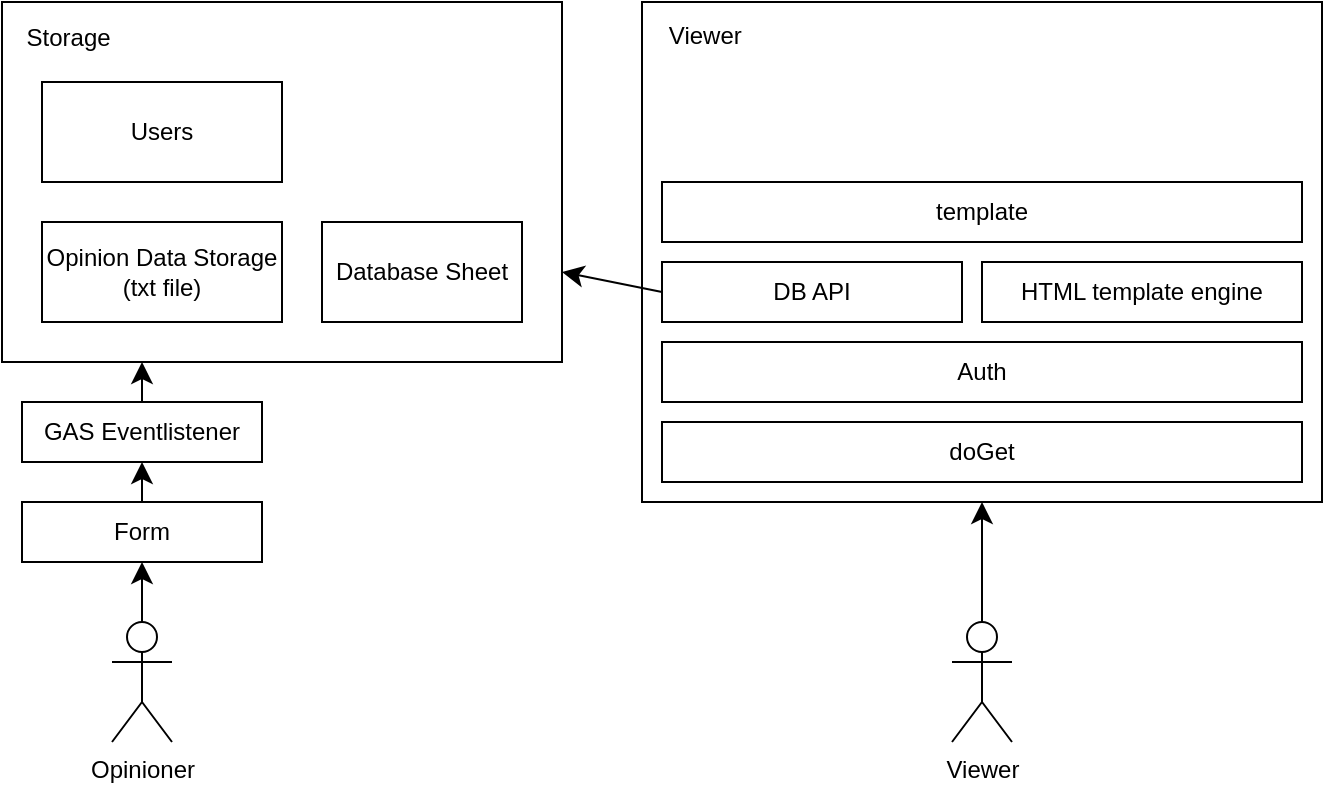 <mxfile version="27.2.0">
  <diagram name="Page-1" id="cHRDMyTGD_ESkzY9gLPF">
    <mxGraphModel dx="719" dy="690" grid="1" gridSize="10" guides="1" tooltips="1" connect="1" arrows="1" fold="1" page="1" pageScale="1" pageWidth="850" pageHeight="1100" math="0" shadow="0">
      <root>
        <mxCell id="0" />
        <mxCell id="1" parent="0" />
        <mxCell id="P3A-uFCwaK7npJCqHC7t-20" value="Storage&amp;nbsp; &amp;nbsp; &amp;nbsp; &amp;nbsp; &amp;nbsp; &amp;nbsp; &amp;nbsp; &amp;nbsp; &amp;nbsp; &amp;nbsp; &amp;nbsp; &amp;nbsp; &amp;nbsp; &amp;nbsp; &amp;nbsp; &amp;nbsp; &amp;nbsp; &amp;nbsp; &amp;nbsp; &amp;nbsp; &amp;nbsp; &amp;nbsp; &amp;nbsp; &amp;nbsp; &amp;nbsp; &amp;nbsp; &amp;nbsp; &amp;nbsp; &amp;nbsp; &amp;nbsp; &amp;nbsp; &amp;nbsp;&amp;nbsp;&lt;div&gt;&lt;br&gt;&lt;/div&gt;&lt;div&gt;&lt;br&gt;&lt;/div&gt;&lt;div&gt;&lt;br&gt;&lt;/div&gt;&lt;div&gt;&lt;br&gt;&lt;/div&gt;&lt;div&gt;&lt;br&gt;&lt;/div&gt;&lt;div&gt;&lt;br&gt;&lt;/div&gt;&lt;div&gt;&lt;br&gt;&lt;/div&gt;&lt;div&gt;&lt;br&gt;&lt;/div&gt;&lt;div&gt;&lt;br&gt;&lt;/div&gt;&lt;div&gt;&lt;br&gt;&lt;/div&gt;" style="rounded=0;whiteSpace=wrap;html=1;" vertex="1" parent="1">
          <mxGeometry x="40" y="130" width="280" height="180" as="geometry" />
        </mxCell>
        <mxCell id="P3A-uFCwaK7npJCqHC7t-25" style="edgeStyle=none;curved=1;rounded=0;orthogonalLoop=1;jettySize=auto;html=1;entryX=0.5;entryY=1;entryDx=0;entryDy=0;fontSize=12;startSize=8;endSize=8;" edge="1" parent="1" source="ynM9vg0t6gELt2GVZ1Xw-1" target="P3A-uFCwaK7npJCqHC7t-24">
          <mxGeometry relative="1" as="geometry" />
        </mxCell>
        <mxCell id="ynM9vg0t6gELt2GVZ1Xw-1" value="Form" style="rounded=0;whiteSpace=wrap;html=1;" parent="1" vertex="1">
          <mxGeometry x="50" y="380" width="120" height="30" as="geometry" />
        </mxCell>
        <mxCell id="P3A-uFCwaK7npJCqHC7t-5" style="edgeStyle=none;curved=1;rounded=0;orthogonalLoop=1;jettySize=auto;html=1;entryX=0.5;entryY=1;entryDx=0;entryDy=0;fontSize=12;startSize=8;endSize=8;" edge="1" parent="1" source="P3A-uFCwaK7npJCqHC7t-2" target="ynM9vg0t6gELt2GVZ1Xw-1">
          <mxGeometry relative="1" as="geometry" />
        </mxCell>
        <mxCell id="P3A-uFCwaK7npJCqHC7t-2" value="Opinioner" style="shape=umlActor;verticalLabelPosition=bottom;verticalAlign=top;html=1;outlineConnect=0;" vertex="1" parent="1">
          <mxGeometry x="95" y="440" width="30" height="60" as="geometry" />
        </mxCell>
        <mxCell id="P3A-uFCwaK7npJCqHC7t-7" value="Database Sheet" style="rounded=0;whiteSpace=wrap;html=1;" vertex="1" parent="1">
          <mxGeometry x="200" y="240" width="100" height="50" as="geometry" />
        </mxCell>
        <mxCell id="P3A-uFCwaK7npJCqHC7t-8" value="Opinion Data Storage&lt;div&gt;(txt file)&lt;/div&gt;" style="rounded=0;whiteSpace=wrap;html=1;" vertex="1" parent="1">
          <mxGeometry x="60" y="240" width="120" height="50" as="geometry" />
        </mxCell>
        <mxCell id="P3A-uFCwaK7npJCqHC7t-19" value="" style="group" vertex="1" connectable="0" parent="1">
          <mxGeometry x="360" y="130" width="340" height="250" as="geometry" />
        </mxCell>
        <mxCell id="P3A-uFCwaK7npJCqHC7t-11" value="Viewer&amp;nbsp; &amp;nbsp; &amp;nbsp; &amp;nbsp; &amp;nbsp; &amp;nbsp; &amp;nbsp; &amp;nbsp; &amp;nbsp; &amp;nbsp; &amp;nbsp; &amp;nbsp; &amp;nbsp; &amp;nbsp; &amp;nbsp; &amp;nbsp; &amp;nbsp; &amp;nbsp; &amp;nbsp; &amp;nbsp; &amp;nbsp; &amp;nbsp; &amp;nbsp; &amp;nbsp; &amp;nbsp; &amp;nbsp; &amp;nbsp; &amp;nbsp; &amp;nbsp; &amp;nbsp; &amp;nbsp; &amp;nbsp; &amp;nbsp; &amp;nbsp; &amp;nbsp; &amp;nbsp; &amp;nbsp; &amp;nbsp; &amp;nbsp; &amp;nbsp; &amp;nbsp; &amp;nbsp;&lt;div&gt;&lt;br&gt;&lt;/div&gt;&lt;div&gt;&lt;br&gt;&lt;/div&gt;&lt;div&gt;&lt;br&gt;&lt;/div&gt;&lt;div&gt;&lt;br&gt;&lt;/div&gt;&lt;div&gt;&lt;br&gt;&lt;/div&gt;&lt;div&gt;&lt;br&gt;&lt;/div&gt;&lt;div&gt;&lt;br&gt;&lt;/div&gt;&lt;div&gt;&lt;br&gt;&lt;/div&gt;&lt;div&gt;&lt;br&gt;&lt;/div&gt;&lt;div&gt;&lt;br&gt;&lt;/div&gt;&lt;div&gt;&lt;br&gt;&lt;/div&gt;&lt;div&gt;&lt;br&gt;&lt;/div&gt;&lt;div&gt;&lt;br&gt;&lt;/div&gt;&lt;div&gt;&lt;br&gt;&lt;/div&gt;&lt;div&gt;&lt;br&gt;&lt;/div&gt;" style="rounded=0;whiteSpace=wrap;html=1;" vertex="1" parent="P3A-uFCwaK7npJCqHC7t-19">
          <mxGeometry width="340" height="250" as="geometry" />
        </mxCell>
        <mxCell id="P3A-uFCwaK7npJCqHC7t-12" value="Auth" style="rounded=0;whiteSpace=wrap;html=1;" vertex="1" parent="P3A-uFCwaK7npJCqHC7t-19">
          <mxGeometry x="10" y="170" width="320" height="30" as="geometry" />
        </mxCell>
        <mxCell id="P3A-uFCwaK7npJCqHC7t-14" value="DB API" style="rounded=0;whiteSpace=wrap;html=1;" vertex="1" parent="P3A-uFCwaK7npJCqHC7t-19">
          <mxGeometry x="10" y="130" width="150" height="30" as="geometry" />
        </mxCell>
        <mxCell id="P3A-uFCwaK7npJCqHC7t-16" value="doGet" style="rounded=0;whiteSpace=wrap;html=1;" vertex="1" parent="P3A-uFCwaK7npJCqHC7t-19">
          <mxGeometry x="10" y="210" width="320" height="30" as="geometry" />
        </mxCell>
        <mxCell id="P3A-uFCwaK7npJCqHC7t-17" value="HTML template engine" style="rounded=0;whiteSpace=wrap;html=1;" vertex="1" parent="P3A-uFCwaK7npJCqHC7t-19">
          <mxGeometry x="170" y="130" width="160" height="30" as="geometry" />
        </mxCell>
        <mxCell id="P3A-uFCwaK7npJCqHC7t-18" value="template" style="rounded=0;whiteSpace=wrap;html=1;" vertex="1" parent="P3A-uFCwaK7npJCqHC7t-19">
          <mxGeometry x="10" y="90" width="320" height="30" as="geometry" />
        </mxCell>
        <mxCell id="P3A-uFCwaK7npJCqHC7t-21" style="edgeStyle=none;curved=1;rounded=0;orthogonalLoop=1;jettySize=auto;html=1;entryX=1;entryY=0.75;entryDx=0;entryDy=0;fontSize=12;startSize=8;endSize=8;exitX=0;exitY=0.5;exitDx=0;exitDy=0;" edge="1" parent="1" source="P3A-uFCwaK7npJCqHC7t-14" target="P3A-uFCwaK7npJCqHC7t-20">
          <mxGeometry relative="1" as="geometry" />
        </mxCell>
        <mxCell id="P3A-uFCwaK7npJCqHC7t-26" style="edgeStyle=none;curved=1;rounded=0;orthogonalLoop=1;jettySize=auto;html=1;entryX=0.25;entryY=1;entryDx=0;entryDy=0;fontSize=12;startSize=8;endSize=8;" edge="1" parent="1" source="P3A-uFCwaK7npJCqHC7t-24" target="P3A-uFCwaK7npJCqHC7t-20">
          <mxGeometry relative="1" as="geometry" />
        </mxCell>
        <mxCell id="P3A-uFCwaK7npJCqHC7t-24" value="GAS Eventlistener" style="rounded=0;whiteSpace=wrap;html=1;" vertex="1" parent="1">
          <mxGeometry x="50" y="330" width="120" height="30" as="geometry" />
        </mxCell>
        <mxCell id="P3A-uFCwaK7npJCqHC7t-29" style="edgeStyle=none;curved=1;rounded=0;orthogonalLoop=1;jettySize=auto;html=1;fontSize=12;startSize=8;endSize=8;" edge="1" parent="1" source="P3A-uFCwaK7npJCqHC7t-27">
          <mxGeometry relative="1" as="geometry">
            <mxPoint x="530" y="380" as="targetPoint" />
          </mxGeometry>
        </mxCell>
        <mxCell id="P3A-uFCwaK7npJCqHC7t-27" value="Viewer" style="shape=umlActor;verticalLabelPosition=bottom;verticalAlign=top;html=1;outlineConnect=0;" vertex="1" parent="1">
          <mxGeometry x="515" y="440" width="30" height="60" as="geometry" />
        </mxCell>
        <mxCell id="P3A-uFCwaK7npJCqHC7t-30" value="Users" style="rounded=0;whiteSpace=wrap;html=1;" vertex="1" parent="1">
          <mxGeometry x="60" y="170" width="120" height="50" as="geometry" />
        </mxCell>
      </root>
    </mxGraphModel>
  </diagram>
</mxfile>
